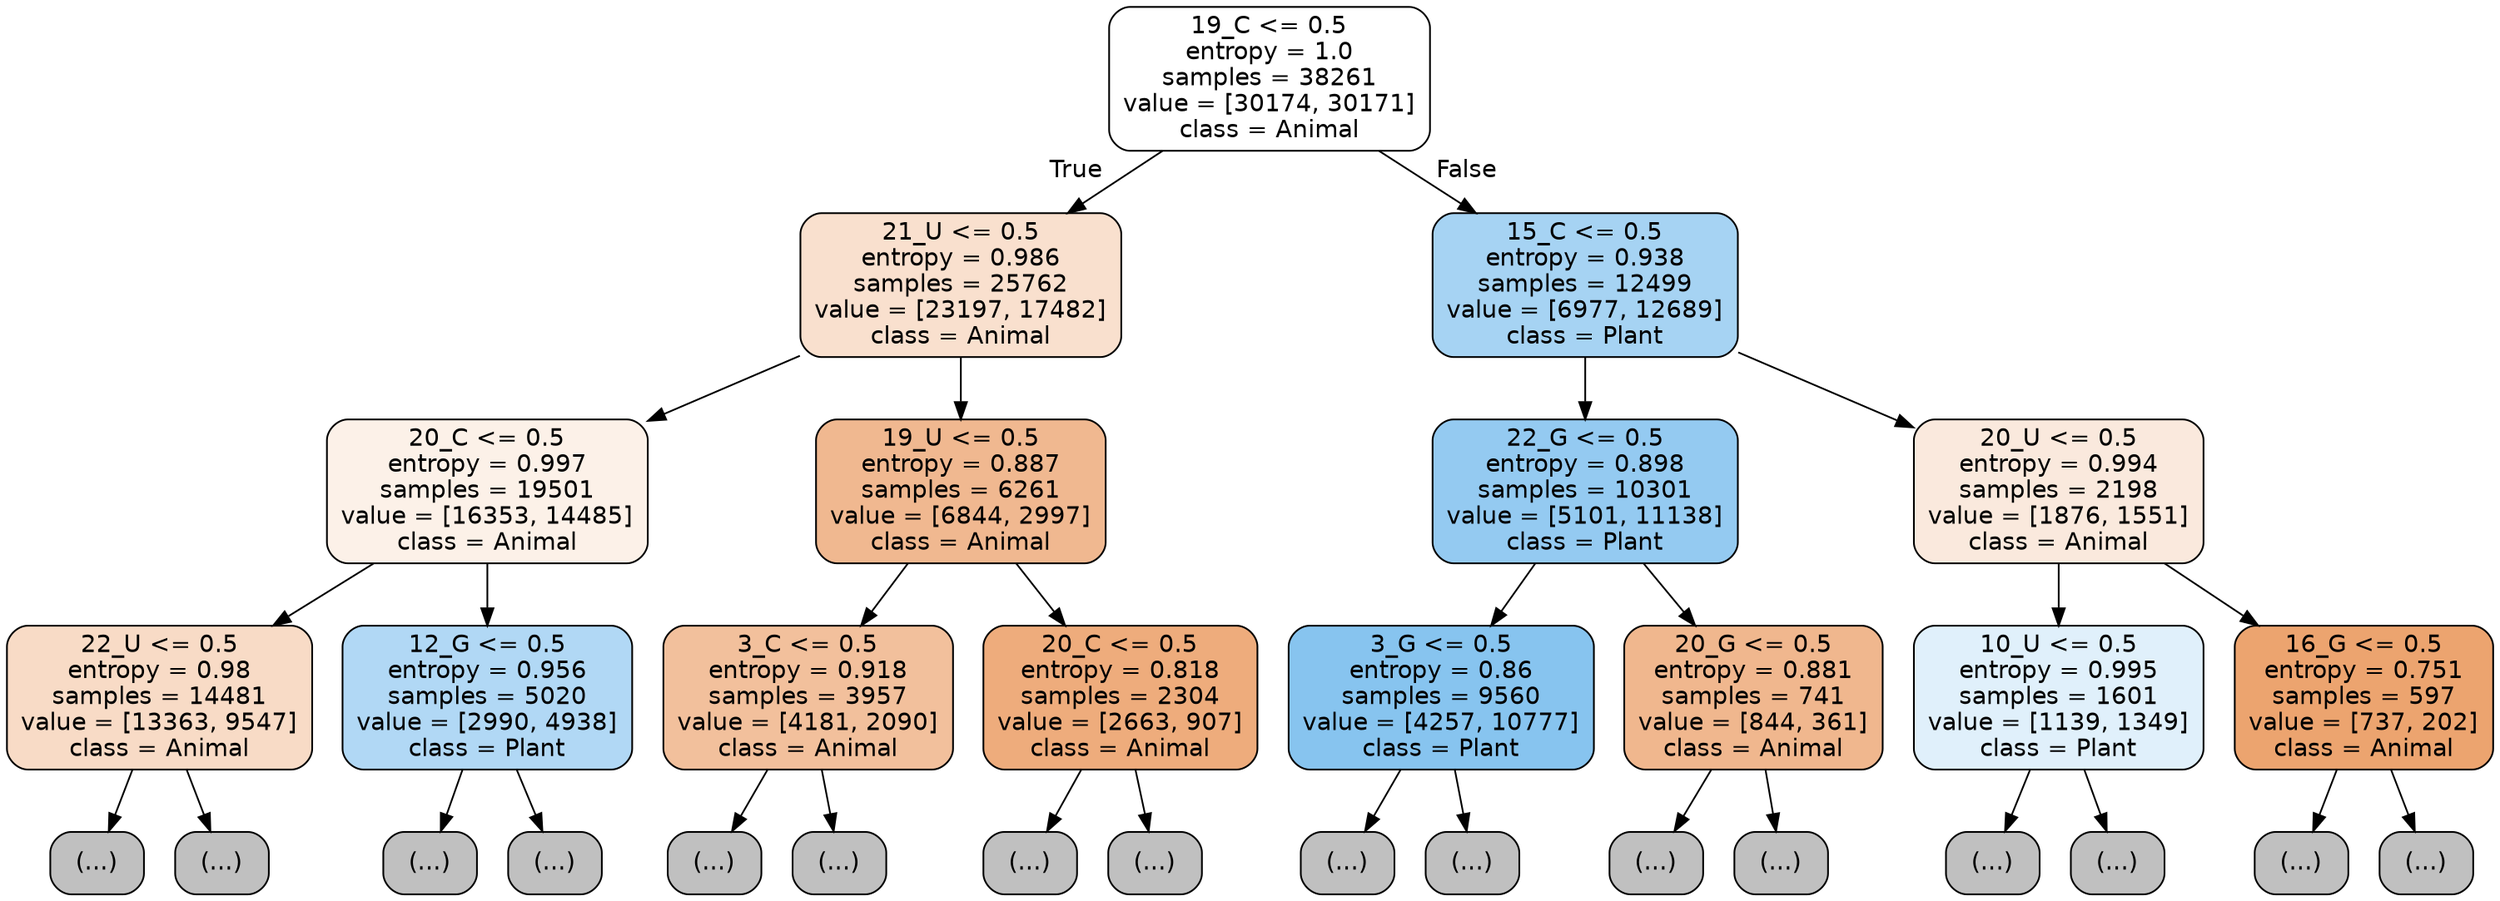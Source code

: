 digraph Tree {
node [shape=box, style="filled, rounded", color="black", fontname="helvetica"] ;
edge [fontname="helvetica"] ;
0 [label="19_C <= 0.5\nentropy = 1.0\nsamples = 38261\nvalue = [30174, 30171]\nclass = Animal", fillcolor="#ffffff"] ;
1 [label="21_U <= 0.5\nentropy = 0.986\nsamples = 25762\nvalue = [23197, 17482]\nclass = Animal", fillcolor="#f9e0ce"] ;
0 -> 1 [labeldistance=2.5, labelangle=45, headlabel="True"] ;
2 [label="20_C <= 0.5\nentropy = 0.997\nsamples = 19501\nvalue = [16353, 14485]\nclass = Animal", fillcolor="#fcf1e8"] ;
1 -> 2 ;
3 [label="22_U <= 0.5\nentropy = 0.98\nsamples = 14481\nvalue = [13363, 9547]\nclass = Animal", fillcolor="#f8dbc6"] ;
2 -> 3 ;
4 [label="(...)", fillcolor="#C0C0C0"] ;
3 -> 4 ;
6753 [label="(...)", fillcolor="#C0C0C0"] ;
3 -> 6753 ;
7476 [label="12_G <= 0.5\nentropy = 0.956\nsamples = 5020\nvalue = [2990, 4938]\nclass = Plant", fillcolor="#b1d8f5"] ;
2 -> 7476 ;
7477 [label="(...)", fillcolor="#C0C0C0"] ;
7476 -> 7477 ;
9148 [label="(...)", fillcolor="#C0C0C0"] ;
7476 -> 9148 ;
9691 [label="19_U <= 0.5\nentropy = 0.887\nsamples = 6261\nvalue = [6844, 2997]\nclass = Animal", fillcolor="#f0b890"] ;
1 -> 9691 ;
9692 [label="3_C <= 0.5\nentropy = 0.918\nsamples = 3957\nvalue = [4181, 2090]\nclass = Animal", fillcolor="#f2c09c"] ;
9691 -> 9692 ;
9693 [label="(...)", fillcolor="#C0C0C0"] ;
9692 -> 9693 ;
11150 [label="(...)", fillcolor="#C0C0C0"] ;
9692 -> 11150 ;
11459 [label="20_C <= 0.5\nentropy = 0.818\nsamples = 2304\nvalue = [2663, 907]\nclass = Animal", fillcolor="#eeac7c"] ;
9691 -> 11459 ;
11460 [label="(...)", fillcolor="#C0C0C0"] ;
11459 -> 11460 ;
12093 [label="(...)", fillcolor="#C0C0C0"] ;
11459 -> 12093 ;
12384 [label="15_C <= 0.5\nentropy = 0.938\nsamples = 12499\nvalue = [6977, 12689]\nclass = Plant", fillcolor="#a6d3f3"] ;
0 -> 12384 [labeldistance=2.5, labelangle=-45, headlabel="False"] ;
12385 [label="22_G <= 0.5\nentropy = 0.898\nsamples = 10301\nvalue = [5101, 11138]\nclass = Plant", fillcolor="#94caf1"] ;
12384 -> 12385 ;
12386 [label="3_G <= 0.5\nentropy = 0.86\nsamples = 9560\nvalue = [4257, 10777]\nclass = Plant", fillcolor="#87c4ef"] ;
12385 -> 12386 ;
12387 [label="(...)", fillcolor="#C0C0C0"] ;
12386 -> 12387 ;
14422 [label="(...)", fillcolor="#C0C0C0"] ;
12386 -> 14422 ;
15183 [label="20_G <= 0.5\nentropy = 0.881\nsamples = 741\nvalue = [844, 361]\nclass = Animal", fillcolor="#f0b78e"] ;
12385 -> 15183 ;
15184 [label="(...)", fillcolor="#C0C0C0"] ;
15183 -> 15184 ;
15485 [label="(...)", fillcolor="#C0C0C0"] ;
15183 -> 15485 ;
15558 [label="20_U <= 0.5\nentropy = 0.994\nsamples = 2198\nvalue = [1876, 1551]\nclass = Animal", fillcolor="#fae9dd"] ;
12384 -> 15558 ;
15559 [label="10_U <= 0.5\nentropy = 0.995\nsamples = 1601\nvalue = [1139, 1349]\nclass = Plant", fillcolor="#e0f0fb"] ;
15558 -> 15559 ;
15560 [label="(...)", fillcolor="#C0C0C0"] ;
15559 -> 15560 ;
16057 [label="(...)", fillcolor="#C0C0C0"] ;
15559 -> 16057 ;
16280 [label="16_G <= 0.5\nentropy = 0.751\nsamples = 597\nvalue = [737, 202]\nclass = Animal", fillcolor="#eca46f"] ;
15558 -> 16280 ;
16281 [label="(...)", fillcolor="#C0C0C0"] ;
16280 -> 16281 ;
16486 [label="(...)", fillcolor="#C0C0C0"] ;
16280 -> 16486 ;
}